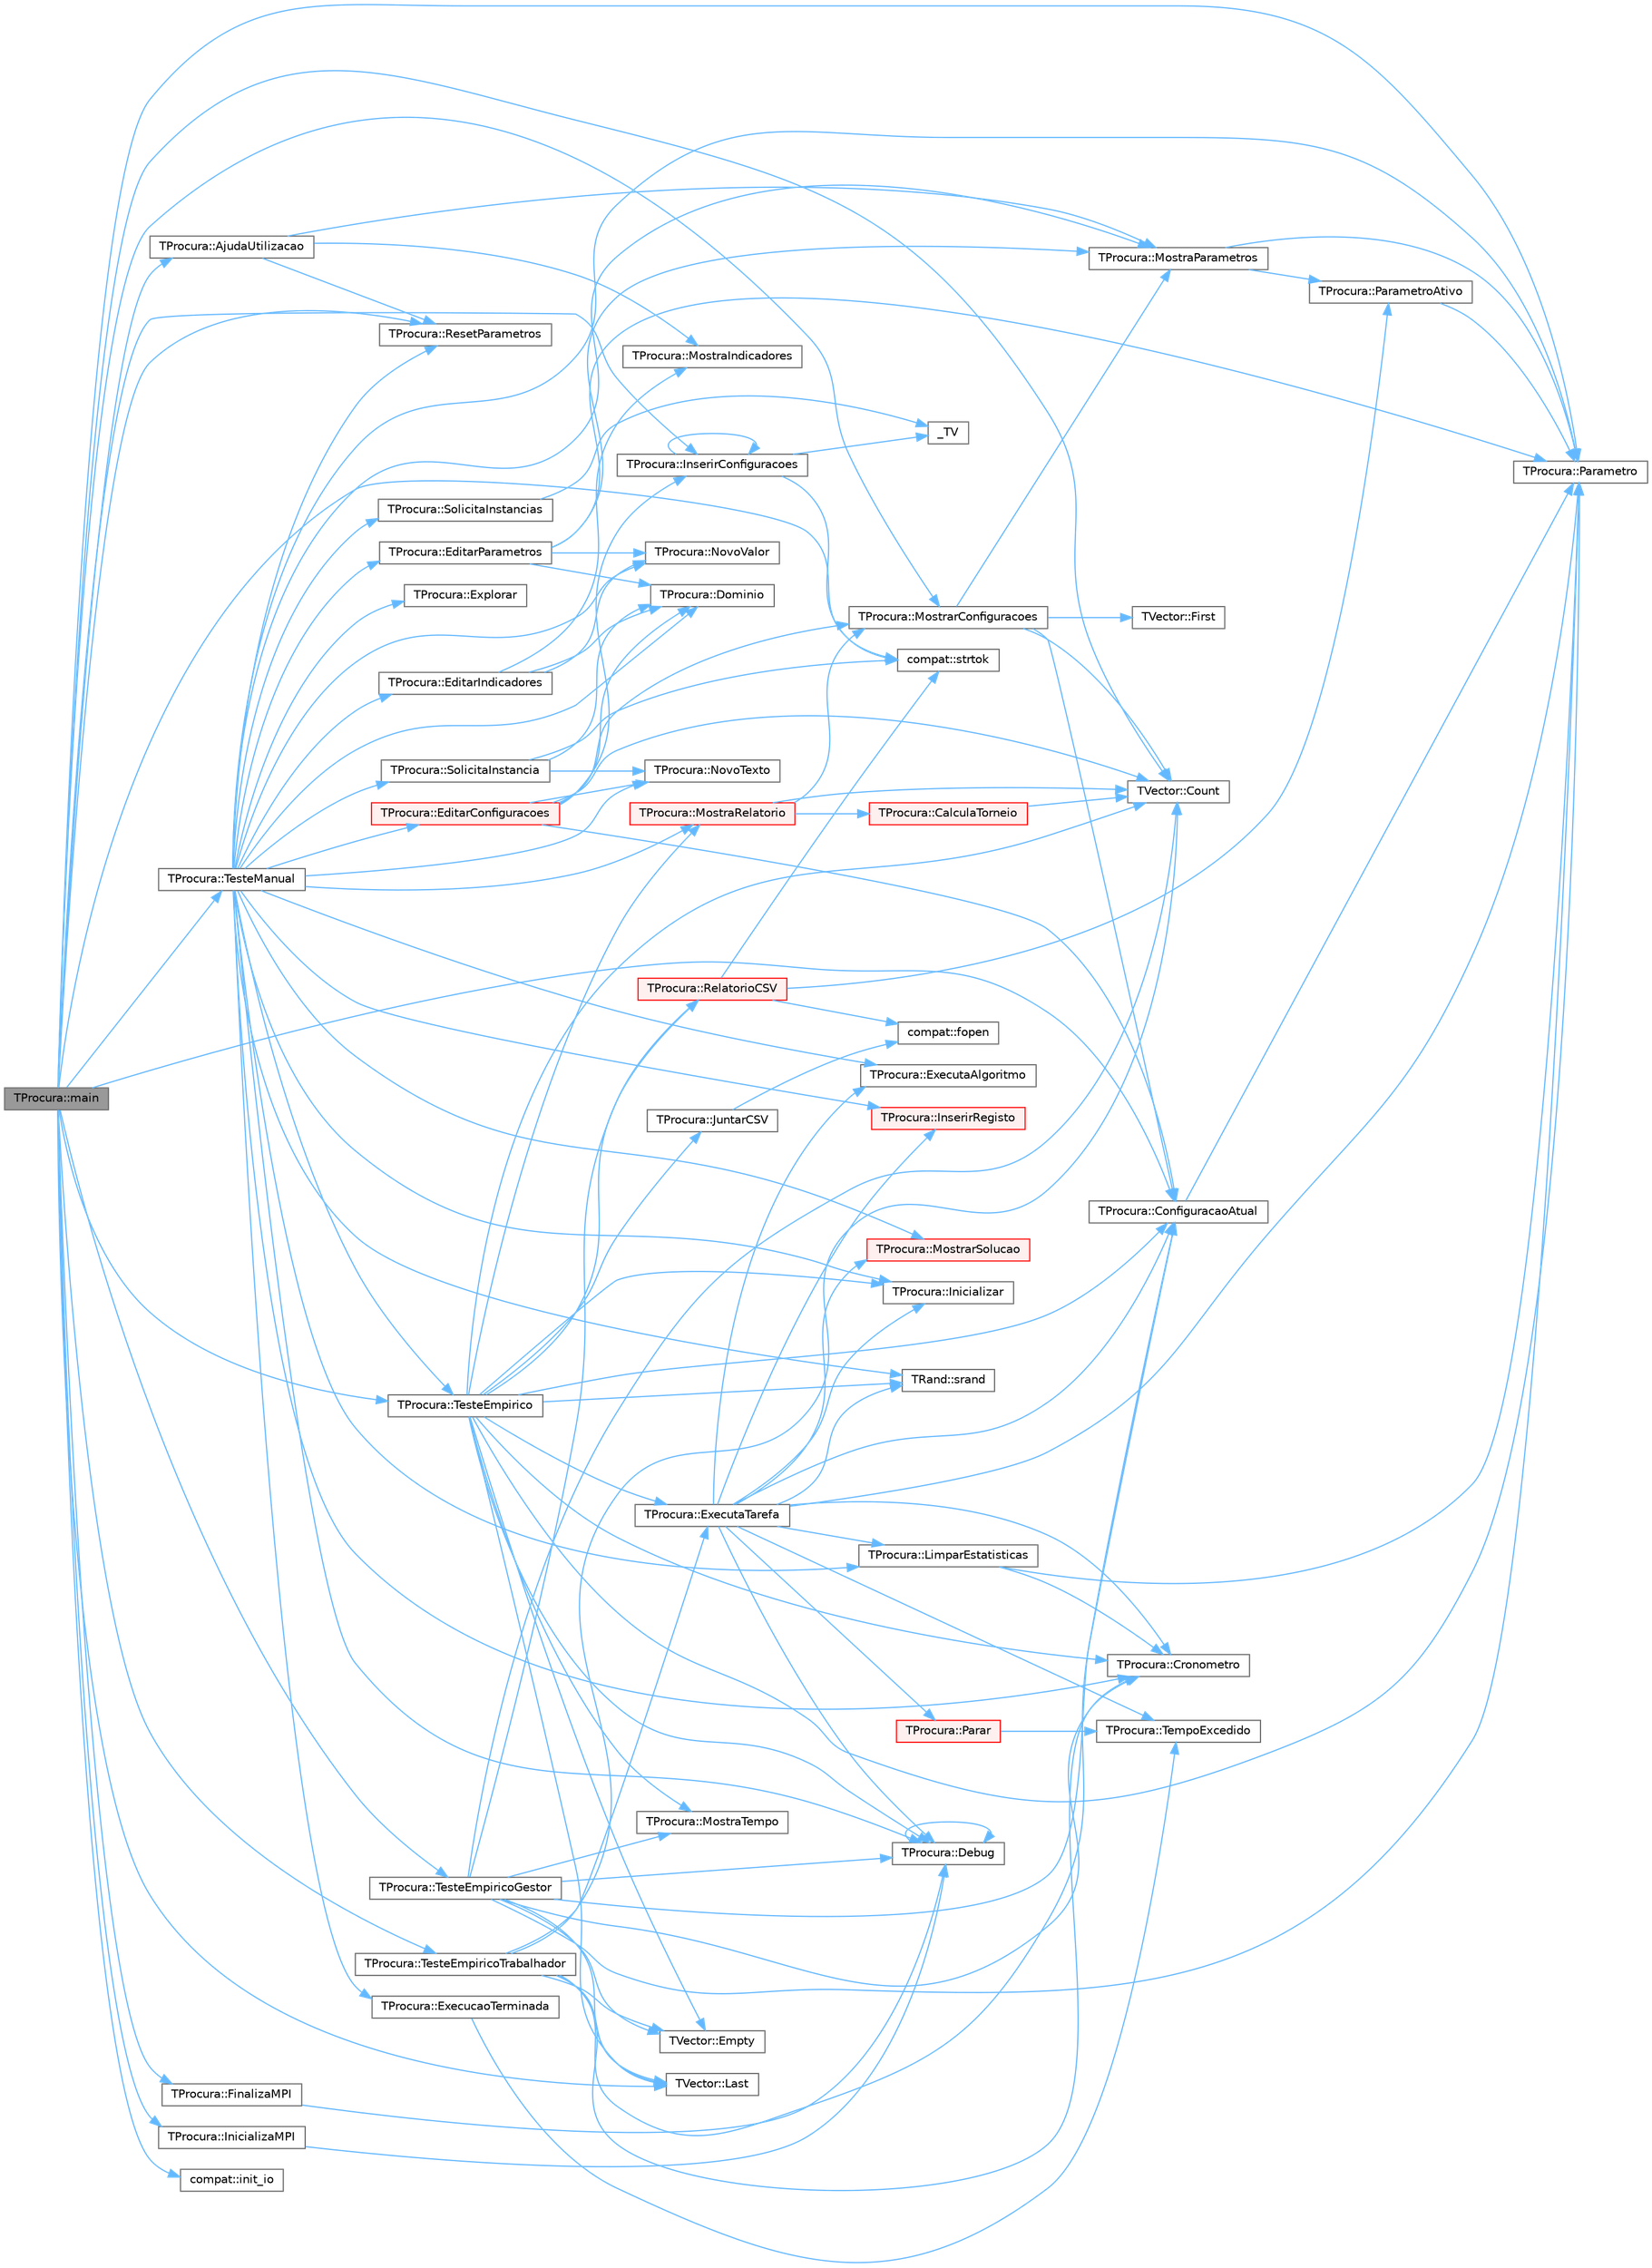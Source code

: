 digraph "TProcura::main"
{
 // LATEX_PDF_SIZE
  bgcolor="transparent";
  edge [fontname=Helvetica,fontsize=10,labelfontname=Helvetica,labelfontsize=10];
  node [fontname=Helvetica,fontsize=10,shape=box,height=0.2,width=0.4];
  rankdir="LR";
  Node1 [id="Node000001",label="TProcura::main",height=0.2,width=0.4,color="gray40", fillcolor="grey60", style="filled", fontcolor="black",tooltip="Inicializa a interação com o utilizador."];
  Node1 -> Node2 [id="edge1_Node000001_Node000002",color="steelblue1",style="solid",tooltip=" "];
  Node2 [id="Node000002",label="TProcura::AjudaUtilizacao",height=0.2,width=0.4,color="grey40", fillcolor="white", style="filled",URL="$classTProcura.html#adc4d653fe0feb6033083adc5d19e7fb5",tooltip="Mostra ajuda de utilização do programa."];
  Node2 -> Node3 [id="edge2_Node000002_Node000003",color="steelblue1",style="solid",tooltip=" "];
  Node3 [id="Node000003",label="TProcura::MostraIndicadores",height=0.2,width=0.4,color="grey40", fillcolor="white", style="filled",URL="$classTProcura.html#a99f5cf1c59ce543a58d802a1ac907299",tooltip="Mostra os indicadores definidos."];
  Node2 -> Node4 [id="edge3_Node000002_Node000004",color="steelblue1",style="solid",tooltip=" "];
  Node4 [id="Node000004",label="TProcura::MostraParametros",height=0.2,width=0.4,color="grey40", fillcolor="white", style="filled",URL="$classTProcura.html#a6fb8a8658085b349818e46835868c564",tooltip="Mostra os parâmetros atuais."];
  Node4 -> Node5 [id="edge4_Node000004_Node000005",color="steelblue1",style="solid",tooltip=" "];
  Node5 [id="Node000005",label="TProcura::Parametro",height=0.2,width=0.4,color="grey40", fillcolor="white", style="filled",URL="$classTProcura.html#a0e9e692f29af8a5d5279a8647c800437",tooltip=" "];
  Node4 -> Node6 [id="edge5_Node000004_Node000006",color="steelblue1",style="solid",tooltip=" "];
  Node6 [id="Node000006",label="TProcura::ParametroAtivo",height=0.2,width=0.4,color="grey40", fillcolor="white", style="filled",URL="$classTProcura.html#a816897a3f52c463e9ba30df3fd41dd6e",tooltip=" "];
  Node6 -> Node5 [id="edge6_Node000006_Node000005",color="steelblue1",style="solid",tooltip=" "];
  Node2 -> Node7 [id="edge7_Node000002_Node000007",color="steelblue1",style="solid",tooltip=" "];
  Node7 [id="Node000007",label="TProcura::ResetParametros",height=0.2,width=0.4,color="grey40", fillcolor="white", style="filled",URL="$classTProcura.html#a6b870a79b10bf2523bdb37c4b06bb871",tooltip="Inicializa os parametros, indicadores e instâncias."];
  Node1 -> Node8 [id="edge8_Node000001_Node000008",color="steelblue1",style="solid",tooltip=" "];
  Node8 [id="Node000008",label="TProcura::ConfiguracaoAtual",height=0.2,width=0.4,color="grey40", fillcolor="white", style="filled",URL="$classTProcura.html#ac1d9f06b12765a02290050af15463186",tooltip="Grava ou lê a configuração atual."];
  Node8 -> Node5 [id="edge9_Node000008_Node000005",color="steelblue1",style="solid",tooltip=" "];
  Node1 -> Node9 [id="edge10_Node000001_Node000009",color="steelblue1",style="solid",tooltip=" "];
  Node9 [id="Node000009",label="TVector::Count",height=0.2,width=0.4,color="grey40", fillcolor="white", style="filled",URL="$classTVector.html#ac3c744d84543ca6e32859eb7dfccfeef",tooltip=" "];
  Node1 -> Node10 [id="edge11_Node000001_Node000010",color="steelblue1",style="solid",tooltip=" "];
  Node10 [id="Node000010",label="TProcura::FinalizaMPI",height=0.2,width=0.4,color="grey40", fillcolor="white", style="filled",URL="$classTProcura.html#a5f946d1f7a89ca3c50fbb80477966607",tooltip="Finaliza o ambiente MPI, se aplicável."];
  Node10 -> Node11 [id="edge12_Node000010_Node000011",color="steelblue1",style="solid",tooltip=" "];
  Node11 [id="Node000011",label="TProcura::Debug",height=0.2,width=0.4,color="grey40", fillcolor="white", style="filled",URL="$classTProcura.html#a0c5676c1b54ab6bdc1045b98aeafe456",tooltip="Mostra o estado no ecrã, para debug."];
  Node11 -> Node11 [id="edge13_Node000011_Node000011",color="steelblue1",style="solid",tooltip=" "];
  Node1 -> Node12 [id="edge14_Node000001_Node000012",color="steelblue1",style="solid",tooltip=" "];
  Node12 [id="Node000012",label="TProcura::InicializaMPI",height=0.2,width=0.4,color="grey40", fillcolor="white", style="filled",URL="$classTProcura.html#a99028e43382ddefb3660942deb95608d",tooltip="Inicializa o ambiente MPI, se aplicável."];
  Node12 -> Node11 [id="edge15_Node000012_Node000011",color="steelblue1",style="solid",tooltip=" "];
  Node1 -> Node13 [id="edge16_Node000001_Node000013",color="steelblue1",style="solid",tooltip=" "];
  Node13 [id="Node000013",label="compat::init_io",height=0.2,width=0.4,color="grey40", fillcolor="white", style="filled",URL="$namespacecompat.html#a4458d9a13083e2a6ae1b6c659c4043cc",tooltip=" "];
  Node1 -> Node14 [id="edge17_Node000001_Node000014",color="steelblue1",style="solid",tooltip=" "];
  Node14 [id="Node000014",label="TProcura::InserirConfiguracoes",height=0.2,width=0.4,color="grey40", fillcolor="white", style="filled",URL="$classTProcura.html#a662c7ff8ba62bb5745a7ee0ec92eea13",tooltip="Insere configurações a partir de uma string."];
  Node14 -> Node15 [id="edge18_Node000014_Node000015",color="steelblue1",style="solid",tooltip=" "];
  Node15 [id="Node000015",label="_TV",height=0.2,width=0.4,color="grey40", fillcolor="white", style="filled",URL="$TVector_8h.html#a442726d787e600d83bb1f358840dcb3a",tooltip=" "];
  Node14 -> Node14 [id="edge19_Node000014_Node000014",color="steelblue1",style="solid",tooltip=" "];
  Node14 -> Node16 [id="edge20_Node000014_Node000016",color="steelblue1",style="solid",tooltip=" "];
  Node16 [id="Node000016",label="compat::strtok",height=0.2,width=0.4,color="grey40", fillcolor="white", style="filled",URL="$namespacecompat.html#a342aea1a38c4383aedcc7fea5e68048a",tooltip=" "];
  Node1 -> Node17 [id="edge21_Node000001_Node000017",color="steelblue1",style="solid",tooltip=" "];
  Node17 [id="Node000017",label="TVector::Last",height=0.2,width=0.4,color="grey40", fillcolor="white", style="filled",URL="$classTVector.html#aa304d639c79ef2842f9951846c6292e3",tooltip=" "];
  Node1 -> Node18 [id="edge22_Node000001_Node000018",color="steelblue1",style="solid",tooltip=" "];
  Node18 [id="Node000018",label="TProcura::MostrarConfiguracoes",height=0.2,width=0.4,color="grey40", fillcolor="white", style="filled",URL="$classTProcura.html#a3332047124784be2fc7af575a5f7f8b5",tooltip="Mostra as configurações disponíveis."];
  Node18 -> Node8 [id="edge23_Node000018_Node000008",color="steelblue1",style="solid",tooltip=" "];
  Node18 -> Node9 [id="edge24_Node000018_Node000009",color="steelblue1",style="solid",tooltip=" "];
  Node18 -> Node19 [id="edge25_Node000018_Node000019",color="steelblue1",style="solid",tooltip=" "];
  Node19 [id="Node000019",label="TVector::First",height=0.2,width=0.4,color="grey40", fillcolor="white", style="filled",URL="$classTVector.html#a05f29646493d42f3c77081b6031d70e5",tooltip=" "];
  Node18 -> Node4 [id="edge26_Node000018_Node000004",color="steelblue1",style="solid",tooltip=" "];
  Node1 -> Node5 [id="edge27_Node000001_Node000005",color="steelblue1",style="solid",tooltip=" "];
  Node1 -> Node7 [id="edge28_Node000001_Node000007",color="steelblue1",style="solid",tooltip=" "];
  Node1 -> Node16 [id="edge29_Node000001_Node000016",color="steelblue1",style="solid",tooltip=" "];
  Node1 -> Node20 [id="edge30_Node000001_Node000020",color="steelblue1",style="solid",tooltip=" "];
  Node20 [id="Node000020",label="TProcura::TesteEmpirico",height=0.2,width=0.4,color="grey40", fillcolor="white", style="filled",URL="$classTProcura.html#ae98922e2f7f8bb6e487af0a1e4f84336",tooltip="Executa testes empíricos, em todas as configurações guardadas, nas instâncias selecionadas."];
  Node20 -> Node8 [id="edge31_Node000020_Node000008",color="steelblue1",style="solid",tooltip=" "];
  Node20 -> Node9 [id="edge32_Node000020_Node000009",color="steelblue1",style="solid",tooltip=" "];
  Node20 -> Node21 [id="edge33_Node000020_Node000021",color="steelblue1",style="solid",tooltip=" "];
  Node21 [id="Node000021",label="TProcura::Cronometro",height=0.2,width=0.4,color="grey40", fillcolor="white", style="filled",URL="$classTProcura.html#adb09aa964fe750da7a383318cd0f48a0",tooltip="retorna o tempo em segundos desde que o cronómetro foi inicializado"];
  Node20 -> Node11 [id="edge34_Node000020_Node000011",color="steelblue1",style="solid",tooltip=" "];
  Node20 -> Node22 [id="edge35_Node000020_Node000022",color="steelblue1",style="solid",tooltip=" "];
  Node22 [id="Node000022",label="TVector::Empty",height=0.2,width=0.4,color="grey40", fillcolor="white", style="filled",URL="$classTVector.html#a4f242a23bca606a1d0c8f75115b1fde9",tooltip=" "];
  Node20 -> Node23 [id="edge36_Node000020_Node000023",color="steelblue1",style="solid",tooltip=" "];
  Node23 [id="Node000023",label="TProcura::ExecutaTarefa",height=0.2,width=0.4,color="grey40", fillcolor="white", style="filled",URL="$classTProcura.html#a2c3c5fdff8277b04a219156dec0f068b",tooltip="Executa uma tarefa num teste empírico."];
  Node23 -> Node8 [id="edge37_Node000023_Node000008",color="steelblue1",style="solid",tooltip=" "];
  Node23 -> Node21 [id="edge38_Node000023_Node000021",color="steelblue1",style="solid",tooltip=" "];
  Node23 -> Node11 [id="edge39_Node000023_Node000011",color="steelblue1",style="solid",tooltip=" "];
  Node23 -> Node24 [id="edge40_Node000023_Node000024",color="steelblue1",style="solid",tooltip=" "];
  Node24 [id="Node000024",label="TProcura::ExecutaAlgoritmo",height=0.2,width=0.4,color="grey40", fillcolor="white", style="filled",URL="$classTProcura.html#a1297806db02da2a44794883a6f427965",tooltip="Executa o algoritmo com os parametros atuais."];
  Node23 -> Node25 [id="edge41_Node000023_Node000025",color="steelblue1",style="solid",tooltip=" "];
  Node25 [id="Node000025",label="TProcura::Inicializar",height=0.2,width=0.4,color="grey40", fillcolor="white", style="filled",URL="$classTProcura.html#a1af0e64ed79d99972d8d48fadf839f43",tooltip="Coloca o objecto no estado inicial da procura."];
  Node23 -> Node26 [id="edge42_Node000023_Node000026",color="steelblue1",style="solid",tooltip=" "];
  Node26 [id="Node000026",label="TProcura::InserirRegisto",height=0.2,width=0.4,color="red", fillcolor="#FFF0F0", style="filled",URL="$classTProcura.html#acd7a254a5057023a21b9909053c36f24",tooltip="Insere um novo registo de resultados."];
  Node23 -> Node30 [id="edge43_Node000023_Node000030",color="steelblue1",style="solid",tooltip=" "];
  Node30 [id="Node000030",label="TProcura::LimparEstatisticas",height=0.2,width=0.4,color="grey40", fillcolor="white", style="filled",URL="$classTProcura.html#ae82e7be02923531e7ead26b1b25cec0f",tooltip="Chapar antes da execução do algoritmo. Limpa valores estatísticos, e fixa o instante limite de tempo ..."];
  Node30 -> Node21 [id="edge44_Node000030_Node000021",color="steelblue1",style="solid",tooltip=" "];
  Node30 -> Node5 [id="edge45_Node000030_Node000005",color="steelblue1",style="solid",tooltip=" "];
  Node23 -> Node31 [id="edge46_Node000023_Node000031",color="steelblue1",style="solid",tooltip=" "];
  Node31 [id="Node000031",label="TProcura::MostrarSolucao",height=0.2,width=0.4,color="red", fillcolor="#FFF0F0", style="filled",URL="$classTProcura.html#a014a294d094430b113ffb36e64a74d97",tooltip="definir para visualizar a solução"];
  Node23 -> Node5 [id="edge47_Node000023_Node000005",color="steelblue1",style="solid",tooltip=" "];
  Node23 -> Node32 [id="edge48_Node000023_Node000032",color="steelblue1",style="solid",tooltip=" "];
  Node32 [id="Node000032",label="TProcura::Parar",height=0.2,width=0.4,color="red", fillcolor="#FFF0F0", style="filled",URL="$classTProcura.html#a7952e187e1b0ae0ca52edab157223179",tooltip="Verifica se a procura deve ser interrompida."];
  Node32 -> Node34 [id="edge49_Node000032_Node000034",color="steelblue1",style="solid",tooltip=" "];
  Node34 [id="Node000034",label="TProcura::TempoExcedido",height=0.2,width=0.4,color="grey40", fillcolor="white", style="filled",URL="$classTProcura.html#afa3015ac104b603930d3f60a34c09fff",tooltip=" "];
  Node23 -> Node35 [id="edge50_Node000023_Node000035",color="steelblue1",style="solid",tooltip=" "];
  Node35 [id="Node000035",label="TRand::srand",height=0.2,width=0.4,color="grey40", fillcolor="white", style="filled",URL="$namespaceTRand.html#ad0b319d6f58ab6820b001b4e3d3ae245",tooltip="Inicializa a semente da geração pseudo-aleatória."];
  Node23 -> Node34 [id="edge51_Node000023_Node000034",color="steelblue1",style="solid",tooltip=" "];
  Node20 -> Node25 [id="edge52_Node000020_Node000025",color="steelblue1",style="solid",tooltip=" "];
  Node20 -> Node36 [id="edge53_Node000020_Node000036",color="steelblue1",style="solid",tooltip=" "];
  Node36 [id="Node000036",label="TProcura::JuntarCSV",height=0.2,width=0.4,color="grey40", fillcolor="white", style="filled",URL="$classTProcura.html#aa47aff45144b528adaecdb654c498844",tooltip="Juntar ficheiros CSV gerados por diferentes processos MPI em um único ficheiro."];
  Node36 -> Node37 [id="edge54_Node000036_Node000037",color="steelblue1",style="solid",tooltip=" "];
  Node37 [id="Node000037",label="compat::fopen",height=0.2,width=0.4,color="grey40", fillcolor="white", style="filled",URL="$namespacecompat.html#a00b22acc72899dbcb64f43ad8ec8b41d",tooltip=" "];
  Node20 -> Node17 [id="edge55_Node000020_Node000017",color="steelblue1",style="solid",tooltip=" "];
  Node20 -> Node38 [id="edge56_Node000020_Node000038",color="steelblue1",style="solid",tooltip=" "];
  Node38 [id="Node000038",label="TProcura::MostraRelatorio",height=0.2,width=0.4,color="red", fillcolor="#FFF0F0", style="filled",URL="$classTProcura.html#a8efec796677c8e25ad8bdb56a1082e2d",tooltip="Mostra um relatório dos resultados."];
  Node38 -> Node39 [id="edge57_Node000038_Node000039",color="steelblue1",style="solid",tooltip=" "];
  Node39 [id="Node000039",label="TProcura::CalculaTorneio",height=0.2,width=0.4,color="red", fillcolor="#FFF0F0", style="filled",URL="$classTProcura.html#ac1beda871dff742fdb49ae150cda24e3",tooltip="Calcula o torneio entre várias configurações."];
  Node39 -> Node9 [id="edge58_Node000039_Node000009",color="steelblue1",style="solid",tooltip=" "];
  Node38 -> Node9 [id="edge59_Node000038_Node000009",color="steelblue1",style="solid",tooltip=" "];
  Node38 -> Node18 [id="edge60_Node000038_Node000018",color="steelblue1",style="solid",tooltip=" "];
  Node20 -> Node44 [id="edge61_Node000020_Node000044",color="steelblue1",style="solid",tooltip=" "];
  Node44 [id="Node000044",label="TProcura::MostraTempo",height=0.2,width=0.4,color="grey40", fillcolor="white", style="filled",URL="$classTProcura.html#a3bfb17b3b826cc2f593f950a227c3049",tooltip="Mostra tempo num formato humano."];
  Node20 -> Node5 [id="edge62_Node000020_Node000005",color="steelblue1",style="solid",tooltip=" "];
  Node20 -> Node45 [id="edge63_Node000020_Node000045",color="steelblue1",style="solid",tooltip=" "];
  Node45 [id="Node000045",label="TProcura::RelatorioCSV",height=0.2,width=0.4,color="red", fillcolor="#FFF0F0", style="filled",URL="$classTProcura.html#ab29731e4c9c1d57ccf72740d7d96ec32",tooltip="Gera um relatório CSV com os resultados."];
  Node45 -> Node37 [id="edge64_Node000045_Node000037",color="steelblue1",style="solid",tooltip=" "];
  Node45 -> Node6 [id="edge65_Node000045_Node000006",color="steelblue1",style="solid",tooltip=" "];
  Node45 -> Node16 [id="edge66_Node000045_Node000016",color="steelblue1",style="solid",tooltip=" "];
  Node20 -> Node35 [id="edge67_Node000020_Node000035",color="steelblue1",style="solid",tooltip=" "];
  Node1 -> Node46 [id="edge68_Node000001_Node000046",color="steelblue1",style="solid",tooltip=" "];
  Node46 [id="Node000046",label="TProcura::TesteEmpiricoGestor",height=0.2,width=0.4,color="grey40", fillcolor="white", style="filled",URL="$classTProcura.html#afd7217164b5ffce15f1949138f469fdb",tooltip="Teste empírico com modo mestre-escravo (este é o mestre)"];
  Node46 -> Node8 [id="edge69_Node000046_Node000008",color="steelblue1",style="solid",tooltip=" "];
  Node46 -> Node9 [id="edge70_Node000046_Node000009",color="steelblue1",style="solid",tooltip=" "];
  Node46 -> Node21 [id="edge71_Node000046_Node000021",color="steelblue1",style="solid",tooltip=" "];
  Node46 -> Node11 [id="edge72_Node000046_Node000011",color="steelblue1",style="solid",tooltip=" "];
  Node46 -> Node22 [id="edge73_Node000046_Node000022",color="steelblue1",style="solid",tooltip=" "];
  Node46 -> Node17 [id="edge74_Node000046_Node000017",color="steelblue1",style="solid",tooltip=" "];
  Node46 -> Node44 [id="edge75_Node000046_Node000044",color="steelblue1",style="solid",tooltip=" "];
  Node46 -> Node5 [id="edge76_Node000046_Node000005",color="steelblue1",style="solid",tooltip=" "];
  Node46 -> Node45 [id="edge77_Node000046_Node000045",color="steelblue1",style="solid",tooltip=" "];
  Node1 -> Node47 [id="edge78_Node000001_Node000047",color="steelblue1",style="solid",tooltip=" "];
  Node47 [id="Node000047",label="TProcura::TesteEmpiricoTrabalhador",height=0.2,width=0.4,color="grey40", fillcolor="white", style="filled",URL="$classTProcura.html#a1b444fbb9aa1d6bf3df277df3f289587",tooltip="Teste empírico com modo mestre-escravo (este é o escravo)"];
  Node47 -> Node8 [id="edge79_Node000047_Node000008",color="steelblue1",style="solid",tooltip=" "];
  Node47 -> Node9 [id="edge80_Node000047_Node000009",color="steelblue1",style="solid",tooltip=" "];
  Node47 -> Node21 [id="edge81_Node000047_Node000021",color="steelblue1",style="solid",tooltip=" "];
  Node47 -> Node22 [id="edge82_Node000047_Node000022",color="steelblue1",style="solid",tooltip=" "];
  Node47 -> Node23 [id="edge83_Node000047_Node000023",color="steelblue1",style="solid",tooltip=" "];
  Node47 -> Node17 [id="edge84_Node000047_Node000017",color="steelblue1",style="solid",tooltip=" "];
  Node1 -> Node48 [id="edge85_Node000001_Node000048",color="steelblue1",style="solid",tooltip=" "];
  Node48 [id="Node000048",label="TProcura::TesteManual",height=0.2,width=0.4,color="grey40", fillcolor="white", style="filled",URL="$classTProcura.html#a5fdf4e8f76e59eb83fbc274fa61e34af",tooltip="Inicializa a interação com o utilizador."];
  Node48 -> Node21 [id="edge86_Node000048_Node000021",color="steelblue1",style="solid",tooltip=" "];
  Node48 -> Node11 [id="edge87_Node000048_Node000011",color="steelblue1",style="solid",tooltip=" "];
  Node48 -> Node49 [id="edge88_Node000048_Node000049",color="steelblue1",style="solid",tooltip=" "];
  Node49 [id="Node000049",label="TProcura::Dominio",height=0.2,width=0.4,color="grey40", fillcolor="white", style="filled",URL="$classTProcura.html#a12cd67e1b86ed4d6a6c47c652c0cd9bf",tooltip="Limita o domínio de um parâmetro inteiro."];
  Node48 -> Node50 [id="edge89_Node000048_Node000050",color="steelblue1",style="solid",tooltip=" "];
  Node50 [id="Node000050",label="TProcura::EditarConfiguracoes",height=0.2,width=0.4,color="red", fillcolor="#FFF0F0", style="filled",URL="$classTProcura.html#ae559b54c7ff363280df914fec988794f",tooltip="Permite ao utilizador editar as configurações."];
  Node50 -> Node8 [id="edge90_Node000050_Node000008",color="steelblue1",style="solid",tooltip=" "];
  Node50 -> Node9 [id="edge91_Node000050_Node000009",color="steelblue1",style="solid",tooltip=" "];
  Node50 -> Node49 [id="edge92_Node000050_Node000049",color="steelblue1",style="solid",tooltip=" "];
  Node50 -> Node14 [id="edge93_Node000050_Node000014",color="steelblue1",style="solid",tooltip=" "];
  Node50 -> Node18 [id="edge94_Node000050_Node000018",color="steelblue1",style="solid",tooltip=" "];
  Node50 -> Node53 [id="edge95_Node000050_Node000053",color="steelblue1",style="solid",tooltip=" "];
  Node53 [id="Node000053",label="TProcura::NovoTexto",height=0.2,width=0.4,color="grey40", fillcolor="white", style="filled",URL="$classTProcura.html#a17fa21564876d313f79b4376ce7366a1",tooltip=" "];
  Node48 -> Node54 [id="edge96_Node000048_Node000054",color="steelblue1",style="solid",tooltip=" "];
  Node54 [id="Node000054",label="TProcura::EditarIndicadores",height=0.2,width=0.4,color="grey40", fillcolor="white", style="filled",URL="$classTProcura.html#a8f5d1ccb82a33db762fbb8400eeacf39",tooltip="Permite ao utilizador editar os indicadores a utilizar."];
  Node54 -> Node49 [id="edge97_Node000054_Node000049",color="steelblue1",style="solid",tooltip=" "];
  Node54 -> Node3 [id="edge98_Node000054_Node000003",color="steelblue1",style="solid",tooltip=" "];
  Node54 -> Node55 [id="edge99_Node000054_Node000055",color="steelblue1",style="solid",tooltip=" "];
  Node55 [id="Node000055",label="TProcura::NovoValor",height=0.2,width=0.4,color="grey40", fillcolor="white", style="filled",URL="$classTProcura.html#a9918a19f3cead7c9c6bd28f19ff31b0e",tooltip=" "];
  Node48 -> Node56 [id="edge100_Node000048_Node000056",color="steelblue1",style="solid",tooltip=" "];
  Node56 [id="Node000056",label="TProcura::EditarParametros",height=0.2,width=0.4,color="grey40", fillcolor="white", style="filled",URL="$classTProcura.html#ab044dca559e3c04e5cec68647af2c7c4",tooltip="Permite ao utilizador editar os parâmetros."];
  Node56 -> Node49 [id="edge101_Node000056_Node000049",color="steelblue1",style="solid",tooltip=" "];
  Node56 -> Node4 [id="edge102_Node000056_Node000004",color="steelblue1",style="solid",tooltip=" "];
  Node56 -> Node55 [id="edge103_Node000056_Node000055",color="steelblue1",style="solid",tooltip=" "];
  Node56 -> Node5 [id="edge104_Node000056_Node000005",color="steelblue1",style="solid",tooltip=" "];
  Node48 -> Node57 [id="edge105_Node000048_Node000057",color="steelblue1",style="solid",tooltip=" "];
  Node57 [id="Node000057",label="TProcura::ExecucaoTerminada",height=0.2,width=0.4,color="grey40", fillcolor="white", style="filled",URL="$classTProcura.html#a86985c8dc9a0e0bd375a4148f6ea6de7",tooltip="Chamar após a execução do algoritmo. Grava o tempo consumido."];
  Node57 -> Node34 [id="edge106_Node000057_Node000034",color="steelblue1",style="solid",tooltip=" "];
  Node48 -> Node24 [id="edge107_Node000048_Node000024",color="steelblue1",style="solid",tooltip=" "];
  Node48 -> Node58 [id="edge108_Node000048_Node000058",color="steelblue1",style="solid",tooltip=" "];
  Node58 [id="Node000058",label="TProcura::Explorar",height=0.2,width=0.4,color="grey40", fillcolor="white", style="filled",URL="$classTProcura.html#abd93e2ba1f58d3ee7bef74845cee99fb",tooltip="definir para explorar manualmente os dados (não definido em TProcura, apenas em TProcuraConstrutiva)"];
  Node48 -> Node25 [id="edge109_Node000048_Node000025",color="steelblue1",style="solid",tooltip=" "];
  Node48 -> Node26 [id="edge110_Node000048_Node000026",color="steelblue1",style="solid",tooltip=" "];
  Node48 -> Node30 [id="edge111_Node000048_Node000030",color="steelblue1",style="solid",tooltip=" "];
  Node48 -> Node4 [id="edge112_Node000048_Node000004",color="steelblue1",style="solid",tooltip=" "];
  Node48 -> Node38 [id="edge113_Node000048_Node000038",color="steelblue1",style="solid",tooltip=" "];
  Node48 -> Node31 [id="edge114_Node000048_Node000031",color="steelblue1",style="solid",tooltip=" "];
  Node48 -> Node53 [id="edge115_Node000048_Node000053",color="steelblue1",style="solid",tooltip=" "];
  Node48 -> Node55 [id="edge116_Node000048_Node000055",color="steelblue1",style="solid",tooltip=" "];
  Node48 -> Node5 [id="edge117_Node000048_Node000005",color="steelblue1",style="solid",tooltip=" "];
  Node48 -> Node7 [id="edge118_Node000048_Node000007",color="steelblue1",style="solid",tooltip=" "];
  Node48 -> Node59 [id="edge119_Node000048_Node000059",color="steelblue1",style="solid",tooltip=" "];
  Node59 [id="Node000059",label="TProcura::SolicitaInstancia",height=0.2,width=0.4,color="grey40", fillcolor="white", style="filled",URL="$classTProcura.html#ae9f0b921a171a110e6a6fcc209332635",tooltip="Solicita ao utilizador o ID da instância a utilizar, permitindo alterar também o prefixo do ficheiro."];
  Node59 -> Node49 [id="edge120_Node000059_Node000049",color="steelblue1",style="solid",tooltip=" "];
  Node59 -> Node53 [id="edge121_Node000059_Node000053",color="steelblue1",style="solid",tooltip=" "];
  Node59 -> Node16 [id="edge122_Node000059_Node000016",color="steelblue1",style="solid",tooltip=" "];
  Node48 -> Node60 [id="edge123_Node000048_Node000060",color="steelblue1",style="solid",tooltip=" "];
  Node60 [id="Node000060",label="TProcura::SolicitaInstancias",height=0.2,width=0.4,color="grey40", fillcolor="white", style="filled",URL="$classTProcura.html#a6941386b767d6f0723c6eb9d27241d69",tooltip="Solicita ao utilizador uma lista de instâncias."];
  Node60 -> Node15 [id="edge124_Node000060_Node000015",color="steelblue1",style="solid",tooltip=" "];
  Node48 -> Node35 [id="edge125_Node000048_Node000035",color="steelblue1",style="solid",tooltip=" "];
  Node48 -> Node20 [id="edge126_Node000048_Node000020",color="steelblue1",style="solid",tooltip=" "];
}
